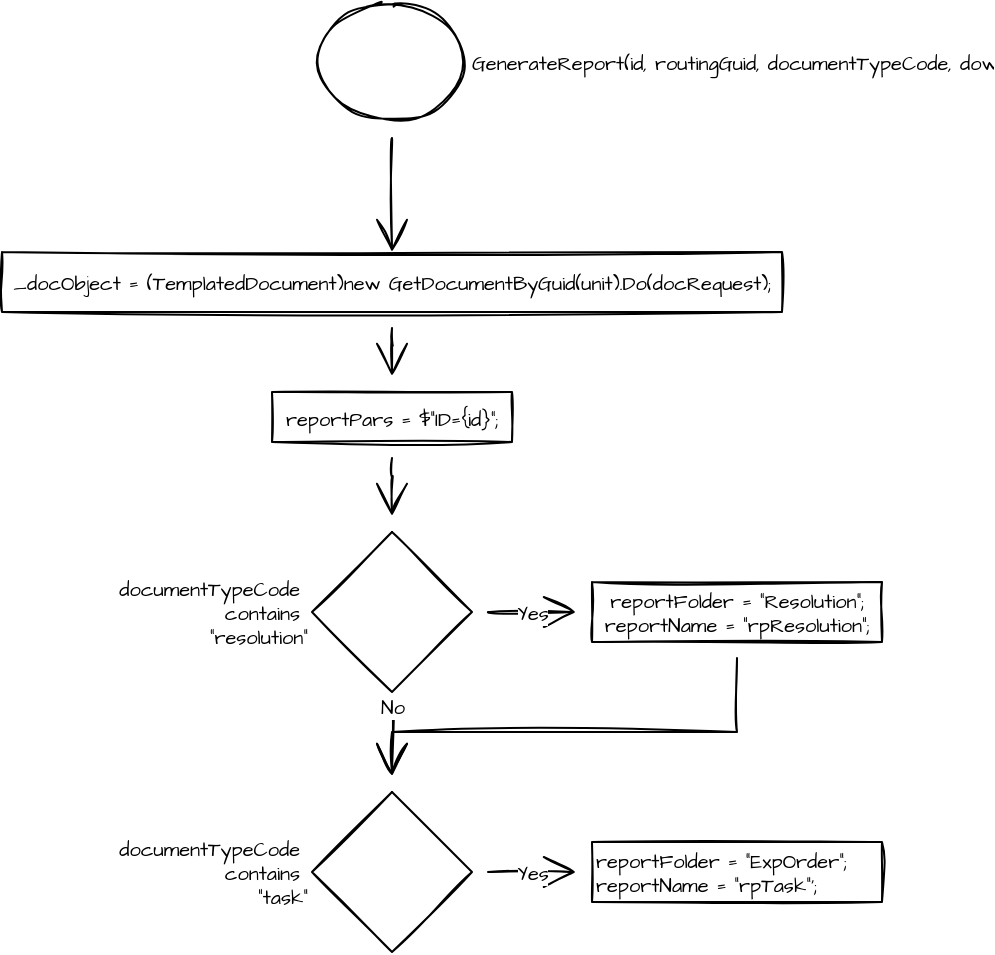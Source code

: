 <mxfile version="20.3.0" type="github">
  <diagram id="C5RBs43oDa-KdzZeNtuy" name="Page-1">
    <mxGraphModel dx="377" dy="1733" grid="1" gridSize="10" guides="1" tooltips="1" connect="1" arrows="1" fold="1" page="1" pageScale="1" pageWidth="827" pageHeight="1169" math="0" shadow="0">
      <root>
        <mxCell id="WIyWlLk6GJQsqaUBKTNV-0" />
        <mxCell id="WIyWlLk6GJQsqaUBKTNV-1" parent="WIyWlLk6GJQsqaUBKTNV-0" />
        <mxCell id="85bUbTbqDZPOqHRigDFA-2" value="" style="edgeStyle=orthogonalEdgeStyle;curved=1;rounded=0;sketch=1;hachureGap=4;orthogonalLoop=1;jettySize=auto;html=1;fontFamily=Architects Daughter;fontSource=https%3A%2F%2Ffonts.googleapis.com%2Fcss%3Ffamily%3DArchitects%2BDaughter;fontSize=10;endArrow=open;startSize=14;endSize=14;sourcePerimeterSpacing=8;targetPerimeterSpacing=8;" edge="1" parent="WIyWlLk6GJQsqaUBKTNV-1" source="85bUbTbqDZPOqHRigDFA-0" target="85bUbTbqDZPOqHRigDFA-1">
          <mxGeometry relative="1" as="geometry" />
        </mxCell>
        <mxCell id="85bUbTbqDZPOqHRigDFA-0" value="_docObject = (TemplatedDocument)new GetDocumentByGuid(unit).Do(docRequest);" style="rounded=0;whiteSpace=wrap;html=1;sketch=1;hachureGap=4;fontFamily=Architects Daughter;fontSource=https%3A%2F%2Ffonts.googleapis.com%2Fcss%3Ffamily%3DArchitects%2BDaughter;fontSize=10;" vertex="1" parent="WIyWlLk6GJQsqaUBKTNV-1">
          <mxGeometry x="20" y="10" width="390" height="30" as="geometry" />
        </mxCell>
        <mxCell id="85bUbTbqDZPOqHRigDFA-7" value="" style="edgeStyle=orthogonalEdgeStyle;curved=1;rounded=0;sketch=1;hachureGap=4;orthogonalLoop=1;jettySize=auto;html=1;fontFamily=Architects Daughter;fontSource=https%3A%2F%2Ffonts.googleapis.com%2Fcss%3Ffamily%3DArchitects%2BDaughter;fontSize=10;endArrow=open;startSize=14;endSize=14;sourcePerimeterSpacing=8;targetPerimeterSpacing=8;" edge="1" parent="WIyWlLk6GJQsqaUBKTNV-1" source="85bUbTbqDZPOqHRigDFA-1" target="85bUbTbqDZPOqHRigDFA-6">
          <mxGeometry relative="1" as="geometry" />
        </mxCell>
        <mxCell id="85bUbTbqDZPOqHRigDFA-1" value="reportPars = $&quot;ID={id}&quot;;" style="whiteSpace=wrap;html=1;fontSize=10;fontFamily=Architects Daughter;rounded=0;sketch=1;hachureGap=4;fontSource=https%3A%2F%2Ffonts.googleapis.com%2Fcss%3Ffamily%3DArchitects%2BDaughter;" vertex="1" parent="WIyWlLk6GJQsqaUBKTNV-1">
          <mxGeometry x="155" y="80" width="120" height="25" as="geometry" />
        </mxCell>
        <mxCell id="85bUbTbqDZPOqHRigDFA-5" style="edgeStyle=orthogonalEdgeStyle;curved=1;rounded=0;sketch=1;hachureGap=4;orthogonalLoop=1;jettySize=auto;html=1;entryX=0.5;entryY=0;entryDx=0;entryDy=0;fontFamily=Architects Daughter;fontSource=https%3A%2F%2Ffonts.googleapis.com%2Fcss%3Ffamily%3DArchitects%2BDaughter;fontSize=10;endArrow=open;startSize=14;endSize=14;sourcePerimeterSpacing=8;targetPerimeterSpacing=8;" edge="1" parent="WIyWlLk6GJQsqaUBKTNV-1" source="85bUbTbqDZPOqHRigDFA-3" target="85bUbTbqDZPOqHRigDFA-0">
          <mxGeometry relative="1" as="geometry" />
        </mxCell>
        <mxCell id="85bUbTbqDZPOqHRigDFA-3" value="GenerateReport(id, routingGuid, documentTypeCode, download)" style="ellipse;fontSize=10;fontFamily=Architects Daughter;rounded=0;sketch=1;hachureGap=4;fontSource=https%3A%2F%2Ffonts.googleapis.com%2Fcss%3Ffamily%3DArchitects%2BDaughter;align=left;labelPosition=right;verticalLabelPosition=middle;verticalAlign=middle;html=1;" vertex="1" parent="WIyWlLk6GJQsqaUBKTNV-1">
          <mxGeometry x="177.5" y="-115" width="75" height="60" as="geometry" />
        </mxCell>
        <mxCell id="85bUbTbqDZPOqHRigDFA-9" value="Yes" style="edgeStyle=orthogonalEdgeStyle;curved=1;rounded=0;sketch=1;hachureGap=4;orthogonalLoop=1;jettySize=auto;html=1;fontFamily=Architects Daughter;fontSource=https%3A%2F%2Ffonts.googleapis.com%2Fcss%3Ffamily%3DArchitects%2BDaughter;fontSize=10;endArrow=open;startSize=14;endSize=14;sourcePerimeterSpacing=8;targetPerimeterSpacing=8;" edge="1" parent="WIyWlLk6GJQsqaUBKTNV-1" source="85bUbTbqDZPOqHRigDFA-6" target="85bUbTbqDZPOqHRigDFA-8">
          <mxGeometry relative="1" as="geometry" />
        </mxCell>
        <mxCell id="85bUbTbqDZPOqHRigDFA-11" value="" style="edgeStyle=orthogonalEdgeStyle;curved=1;rounded=0;sketch=1;hachureGap=4;orthogonalLoop=1;jettySize=auto;html=1;fontFamily=Architects Daughter;fontSource=https%3A%2F%2Ffonts.googleapis.com%2Fcss%3Ffamily%3DArchitects%2BDaughter;fontSize=10;endArrow=open;startSize=14;endSize=14;sourcePerimeterSpacing=8;targetPerimeterSpacing=8;" edge="1" parent="WIyWlLk6GJQsqaUBKTNV-1" source="85bUbTbqDZPOqHRigDFA-6" target="85bUbTbqDZPOqHRigDFA-13">
          <mxGeometry relative="1" as="geometry">
            <mxPoint x="215" y="282" as="targetPoint" />
          </mxGeometry>
        </mxCell>
        <mxCell id="85bUbTbqDZPOqHRigDFA-12" value="No" style="edgeLabel;html=1;align=center;verticalAlign=middle;resizable=0;points=[];fontSize=10;fontFamily=Architects Daughter;" vertex="1" connectable="0" parent="85bUbTbqDZPOqHRigDFA-11">
          <mxGeometry x="-0.269" relative="1" as="geometry">
            <mxPoint y="-14" as="offset" />
          </mxGeometry>
        </mxCell>
        <mxCell id="85bUbTbqDZPOqHRigDFA-6" value="documentTypeCode&amp;nbsp;&lt;br&gt;contains&amp;nbsp;&lt;br&gt;&quot;resolution&quot;" style="rhombus;whiteSpace=wrap;html=1;fontSize=10;fontFamily=Architects Daughter;rounded=0;sketch=1;hachureGap=4;fontSource=https%3A%2F%2Ffonts.googleapis.com%2Fcss%3Ffamily%3DArchitects%2BDaughter;labelPosition=left;verticalLabelPosition=middle;align=right;verticalAlign=middle;" vertex="1" parent="WIyWlLk6GJQsqaUBKTNV-1">
          <mxGeometry x="175" y="150" width="80" height="80" as="geometry" />
        </mxCell>
        <mxCell id="85bUbTbqDZPOqHRigDFA-15" style="edgeStyle=orthogonalEdgeStyle;rounded=0;sketch=1;hachureGap=4;orthogonalLoop=1;jettySize=auto;html=1;fontFamily=Architects Daughter;fontSource=https%3A%2F%2Ffonts.googleapis.com%2Fcss%3Ffamily%3DArchitects%2BDaughter;fontSize=10;endArrow=open;startSize=14;endSize=14;sourcePerimeterSpacing=8;targetPerimeterSpacing=8;" edge="1" parent="WIyWlLk6GJQsqaUBKTNV-1" source="85bUbTbqDZPOqHRigDFA-8" target="85bUbTbqDZPOqHRigDFA-13">
          <mxGeometry relative="1" as="geometry">
            <Array as="points">
              <mxPoint x="388" y="250" />
              <mxPoint x="215" y="250" />
            </Array>
          </mxGeometry>
        </mxCell>
        <mxCell id="85bUbTbqDZPOqHRigDFA-8" value="reportFolder = &quot;Resolution&quot;;&lt;br&gt;reportName = &quot;rpResolution&quot;;" style="whiteSpace=wrap;html=1;fontSize=10;fontFamily=Architects Daughter;align=center;rounded=0;sketch=1;hachureGap=4;fontSource=https%3A%2F%2Ffonts.googleapis.com%2Fcss%3Ffamily%3DArchitects%2BDaughter;" vertex="1" parent="WIyWlLk6GJQsqaUBKTNV-1">
          <mxGeometry x="315" y="175" width="145" height="30" as="geometry" />
        </mxCell>
        <mxCell id="85bUbTbqDZPOqHRigDFA-17" value="Yes" style="edgeStyle=orthogonalEdgeStyle;rounded=0;sketch=1;hachureGap=4;orthogonalLoop=1;jettySize=auto;html=1;fontFamily=Architects Daughter;fontSource=https%3A%2F%2Ffonts.googleapis.com%2Fcss%3Ffamily%3DArchitects%2BDaughter;fontSize=10;endArrow=open;startSize=14;endSize=14;sourcePerimeterSpacing=8;targetPerimeterSpacing=8;" edge="1" parent="WIyWlLk6GJQsqaUBKTNV-1" source="85bUbTbqDZPOqHRigDFA-13" target="85bUbTbqDZPOqHRigDFA-16">
          <mxGeometry relative="1" as="geometry" />
        </mxCell>
        <mxCell id="85bUbTbqDZPOqHRigDFA-13" value="documentTypeCode&amp;nbsp;&lt;br&gt;contains&amp;nbsp;&lt;br&gt;&quot;task&quot;" style="rhombus;whiteSpace=wrap;html=1;fontSize=10;fontFamily=Architects Daughter;rounded=0;sketch=1;hachureGap=4;fontSource=https%3A%2F%2Ffonts.googleapis.com%2Fcss%3Ffamily%3DArchitects%2BDaughter;labelPosition=left;verticalLabelPosition=middle;align=right;verticalAlign=middle;" vertex="1" parent="WIyWlLk6GJQsqaUBKTNV-1">
          <mxGeometry x="175" y="280" width="80" height="80" as="geometry" />
        </mxCell>
        <mxCell id="85bUbTbqDZPOqHRigDFA-16" value="reportFolder = &quot;ExpOrder&quot;;&lt;br&gt;reportName = &quot;rpTask&quot;&#39;;" style="whiteSpace=wrap;html=1;fontSize=10;fontFamily=Architects Daughter;align=left;rounded=0;sketch=1;hachureGap=4;fontSource=https%3A%2F%2Ffonts.googleapis.com%2Fcss%3Ffamily%3DArchitects%2BDaughter;" vertex="1" parent="WIyWlLk6GJQsqaUBKTNV-1">
          <mxGeometry x="315" y="305" width="145" height="30" as="geometry" />
        </mxCell>
      </root>
    </mxGraphModel>
  </diagram>
</mxfile>
